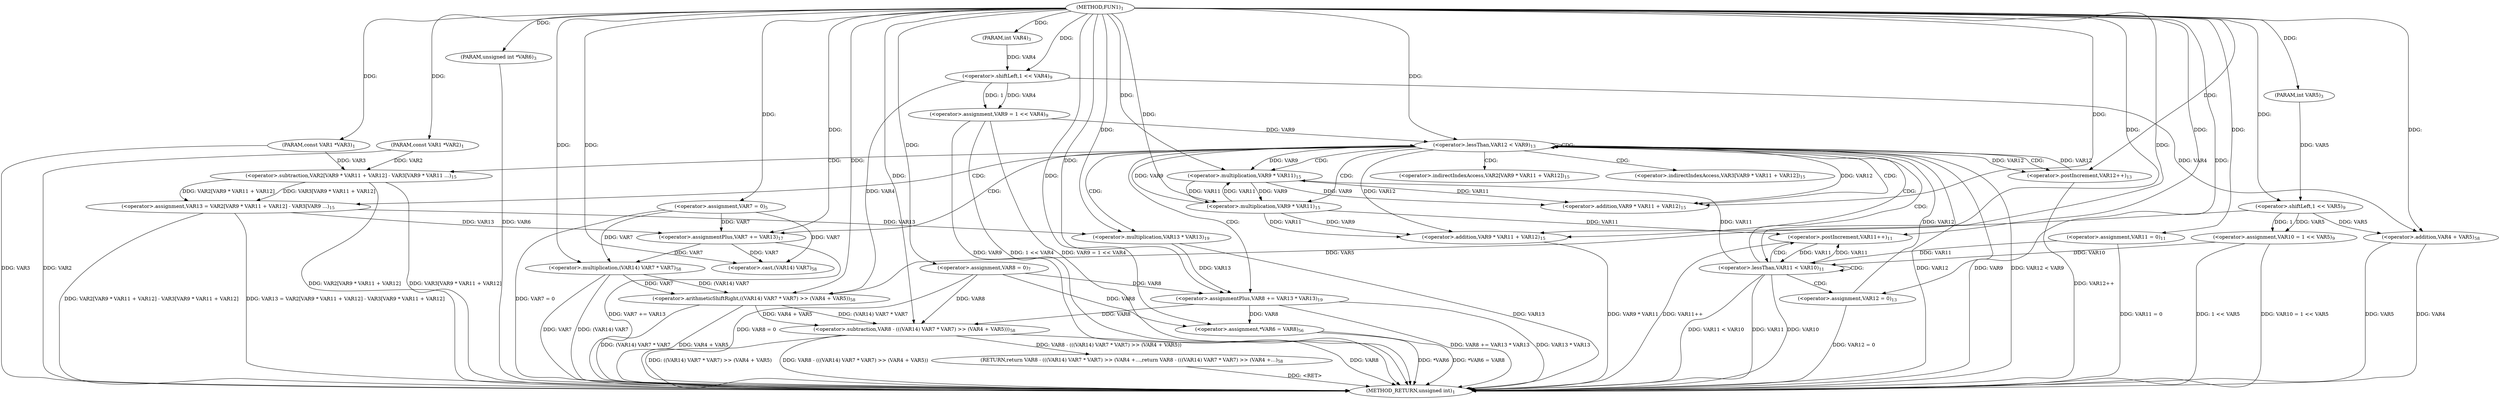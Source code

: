 digraph "FUN1" {  
"8" [label = <(METHOD,FUN1)<SUB>1</SUB>> ]
"101" [label = <(METHOD_RETURN,unsigned int)<SUB>1</SUB>> ]
"9" [label = <(PARAM,const VAR1 *VAR2)<SUB>1</SUB>> ]
"10" [label = <(PARAM,const VAR1 *VAR3)<SUB>1</SUB>> ]
"11" [label = <(PARAM,int VAR4)<SUB>3</SUB>> ]
"12" [label = <(PARAM,int VAR5)<SUB>3</SUB>> ]
"13" [label = <(PARAM,unsigned int *VAR6)<SUB>3</SUB>> ]
"16" [label = <(&lt;operator&gt;.assignment,VAR7 = 0)<SUB>5</SUB>> ]
"20" [label = <(&lt;operator&gt;.assignment,VAR8 = 0)<SUB>7</SUB>> ]
"25" [label = <(&lt;operator&gt;.assignment,VAR9 = 1 &lt;&lt; VAR4)<SUB>9</SUB>> ]
"30" [label = <(&lt;operator&gt;.assignment,VAR10 = 1 &lt;&lt; VAR5)<SUB>9</SUB>> ]
"85" [label = <(&lt;operator&gt;.assignment,*VAR6 = VAR8)<SUB>56</SUB>> ]
"89" [label = <(RETURN,return VAR8 - (((VAR14) VAR7 * VAR7) &gt;&gt; (VAR4 +...,return VAR8 - (((VAR14) VAR7 * VAR7) &gt;&gt; (VAR4 +...)<SUB>58</SUB>> ]
"41" [label = <(&lt;operator&gt;.lessThan,VAR11 &lt; VAR10)<SUB>11</SUB>> ]
"44" [label = <(&lt;operator&gt;.postIncrement,VAR11++)<SUB>11</SUB>> ]
"90" [label = <(&lt;operator&gt;.subtraction,VAR8 - (((VAR14) VAR7 * VAR7) &gt;&gt; (VAR4 + VAR5)))<SUB>58</SUB>> ]
"27" [label = <(&lt;operator&gt;.shiftLeft,1 &lt;&lt; VAR4)<SUB>9</SUB>> ]
"32" [label = <(&lt;operator&gt;.shiftLeft,1 &lt;&lt; VAR5)<SUB>9</SUB>> ]
"38" [label = <(&lt;operator&gt;.assignment,VAR11 = 0)<SUB>11</SUB>> ]
"53" [label = <(&lt;operator&gt;.lessThan,VAR12 &lt; VAR9)<SUB>13</SUB>> ]
"56" [label = <(&lt;operator&gt;.postIncrement,VAR12++)<SUB>13</SUB>> ]
"92" [label = <(&lt;operator&gt;.arithmeticShiftRight,((VAR14) VAR7 * VAR7) &gt;&gt; (VAR4 + VAR5))<SUB>58</SUB>> ]
"50" [label = <(&lt;operator&gt;.assignment,VAR12 = 0)<SUB>13</SUB>> ]
"60" [label = <(&lt;operator&gt;.assignment,VAR13 = VAR2[VAR9 * VAR11 + VAR12] - VAR3[VAR9 ...)<SUB>15</SUB>> ]
"77" [label = <(&lt;operator&gt;.assignmentPlus,VAR7 += VAR13)<SUB>17</SUB>> ]
"80" [label = <(&lt;operator&gt;.assignmentPlus,VAR8 += VAR13 * VAR13)<SUB>19</SUB>> ]
"93" [label = <(&lt;operator&gt;.multiplication,(VAR14) VAR7 * VAR7)<SUB>58</SUB>> ]
"98" [label = <(&lt;operator&gt;.addition,VAR4 + VAR5)<SUB>58</SUB>> ]
"94" [label = <(&lt;operator&gt;.cast,(VAR14) VAR7)<SUB>58</SUB>> ]
"62" [label = <(&lt;operator&gt;.subtraction,VAR2[VAR9 * VAR11 + VAR12] - VAR3[VAR9 * VAR11 ...)<SUB>15</SUB>> ]
"82" [label = <(&lt;operator&gt;.multiplication,VAR13 * VAR13)<SUB>19</SUB>> ]
"65" [label = <(&lt;operator&gt;.addition,VAR9 * VAR11 + VAR12)<SUB>15</SUB>> ]
"72" [label = <(&lt;operator&gt;.addition,VAR9 * VAR11 + VAR12)<SUB>15</SUB>> ]
"66" [label = <(&lt;operator&gt;.multiplication,VAR9 * VAR11)<SUB>15</SUB>> ]
"73" [label = <(&lt;operator&gt;.multiplication,VAR9 * VAR11)<SUB>15</SUB>> ]
"63" [label = <(&lt;operator&gt;.indirectIndexAccess,VAR2[VAR9 * VAR11 + VAR12])<SUB>15</SUB>> ]
"70" [label = <(&lt;operator&gt;.indirectIndexAccess,VAR3[VAR9 * VAR11 + VAR12])<SUB>15</SUB>> ]
  "89" -> "101"  [ label = "DDG: &lt;RET&gt;"] 
  "9" -> "101"  [ label = "DDG: VAR2"] 
  "10" -> "101"  [ label = "DDG: VAR3"] 
  "13" -> "101"  [ label = "DDG: VAR6"] 
  "16" -> "101"  [ label = "DDG: VAR7 = 0"] 
  "20" -> "101"  [ label = "DDG: VAR8 = 0"] 
  "25" -> "101"  [ label = "DDG: VAR9"] 
  "25" -> "101"  [ label = "DDG: 1 &lt;&lt; VAR4"] 
  "25" -> "101"  [ label = "DDG: VAR9 = 1 &lt;&lt; VAR4"] 
  "30" -> "101"  [ label = "DDG: 1 &lt;&lt; VAR5"] 
  "30" -> "101"  [ label = "DDG: VAR10 = 1 &lt;&lt; VAR5"] 
  "38" -> "101"  [ label = "DDG: VAR11 = 0"] 
  "41" -> "101"  [ label = "DDG: VAR11"] 
  "41" -> "101"  [ label = "DDG: VAR10"] 
  "41" -> "101"  [ label = "DDG: VAR11 &lt; VAR10"] 
  "85" -> "101"  [ label = "DDG: *VAR6"] 
  "85" -> "101"  [ label = "DDG: *VAR6 = VAR8"] 
  "90" -> "101"  [ label = "DDG: VAR8"] 
  "93" -> "101"  [ label = "DDG: (VAR14) VAR7"] 
  "93" -> "101"  [ label = "DDG: VAR7"] 
  "92" -> "101"  [ label = "DDG: (VAR14) VAR7 * VAR7"] 
  "98" -> "101"  [ label = "DDG: VAR4"] 
  "98" -> "101"  [ label = "DDG: VAR5"] 
  "92" -> "101"  [ label = "DDG: VAR4 + VAR5"] 
  "90" -> "101"  [ label = "DDG: ((VAR14) VAR7 * VAR7) &gt;&gt; (VAR4 + VAR5)"] 
  "90" -> "101"  [ label = "DDG: VAR8 - (((VAR14) VAR7 * VAR7) &gt;&gt; (VAR4 + VAR5))"] 
  "50" -> "101"  [ label = "DDG: VAR12 = 0"] 
  "53" -> "101"  [ label = "DDG: VAR12"] 
  "53" -> "101"  [ label = "DDG: VAR9"] 
  "53" -> "101"  [ label = "DDG: VAR12 &lt; VAR9"] 
  "44" -> "101"  [ label = "DDG: VAR11++"] 
  "62" -> "101"  [ label = "DDG: VAR2[VAR9 * VAR11 + VAR12]"] 
  "72" -> "101"  [ label = "DDG: VAR9 * VAR11"] 
  "62" -> "101"  [ label = "DDG: VAR3[VAR9 * VAR11 + VAR12]"] 
  "60" -> "101"  [ label = "DDG: VAR2[VAR9 * VAR11 + VAR12] - VAR3[VAR9 * VAR11 + VAR12]"] 
  "60" -> "101"  [ label = "DDG: VAR13 = VAR2[VAR9 * VAR11 + VAR12] - VAR3[VAR9 * VAR11 + VAR12]"] 
  "77" -> "101"  [ label = "DDG: VAR7 += VAR13"] 
  "82" -> "101"  [ label = "DDG: VAR13"] 
  "80" -> "101"  [ label = "DDG: VAR13 * VAR13"] 
  "80" -> "101"  [ label = "DDG: VAR8 += VAR13 * VAR13"] 
  "56" -> "101"  [ label = "DDG: VAR12++"] 
  "8" -> "9"  [ label = "DDG: "] 
  "8" -> "10"  [ label = "DDG: "] 
  "8" -> "11"  [ label = "DDG: "] 
  "8" -> "12"  [ label = "DDG: "] 
  "8" -> "13"  [ label = "DDG: "] 
  "8" -> "16"  [ label = "DDG: "] 
  "8" -> "20"  [ label = "DDG: "] 
  "27" -> "25"  [ label = "DDG: 1"] 
  "27" -> "25"  [ label = "DDG: VAR4"] 
  "32" -> "30"  [ label = "DDG: 1"] 
  "32" -> "30"  [ label = "DDG: VAR5"] 
  "20" -> "85"  [ label = "DDG: VAR8"] 
  "80" -> "85"  [ label = "DDG: VAR8"] 
  "8" -> "85"  [ label = "DDG: "] 
  "90" -> "89"  [ label = "DDG: VAR8 - (((VAR14) VAR7 * VAR7) &gt;&gt; (VAR4 + VAR5))"] 
  "8" -> "27"  [ label = "DDG: "] 
  "11" -> "27"  [ label = "DDG: VAR4"] 
  "8" -> "32"  [ label = "DDG: "] 
  "12" -> "32"  [ label = "DDG: VAR5"] 
  "8" -> "38"  [ label = "DDG: "] 
  "38" -> "41"  [ label = "DDG: VAR11"] 
  "44" -> "41"  [ label = "DDG: VAR11"] 
  "8" -> "41"  [ label = "DDG: "] 
  "30" -> "41"  [ label = "DDG: VAR10"] 
  "41" -> "44"  [ label = "DDG: VAR11"] 
  "73" -> "44"  [ label = "DDG: VAR11"] 
  "8" -> "44"  [ label = "DDG: "] 
  "8" -> "90"  [ label = "DDG: "] 
  "20" -> "90"  [ label = "DDG: VAR8"] 
  "80" -> "90"  [ label = "DDG: VAR8"] 
  "92" -> "90"  [ label = "DDG: (VAR14) VAR7 * VAR7"] 
  "92" -> "90"  [ label = "DDG: VAR4 + VAR5"] 
  "93" -> "92"  [ label = "DDG: (VAR14) VAR7"] 
  "93" -> "92"  [ label = "DDG: VAR7"] 
  "27" -> "92"  [ label = "DDG: VAR4"] 
  "8" -> "92"  [ label = "DDG: "] 
  "32" -> "92"  [ label = "DDG: VAR5"] 
  "8" -> "50"  [ label = "DDG: "] 
  "50" -> "53"  [ label = "DDG: VAR12"] 
  "56" -> "53"  [ label = "DDG: VAR12"] 
  "8" -> "53"  [ label = "DDG: "] 
  "25" -> "53"  [ label = "DDG: VAR9"] 
  "73" -> "53"  [ label = "DDG: VAR9"] 
  "8" -> "56"  [ label = "DDG: "] 
  "53" -> "56"  [ label = "DDG: VAR12"] 
  "62" -> "60"  [ label = "DDG: VAR2[VAR9 * VAR11 + VAR12]"] 
  "62" -> "60"  [ label = "DDG: VAR3[VAR9 * VAR11 + VAR12]"] 
  "60" -> "77"  [ label = "DDG: VAR13"] 
  "8" -> "77"  [ label = "DDG: "] 
  "82" -> "80"  [ label = "DDG: VAR13"] 
  "16" -> "93"  [ label = "DDG: VAR7"] 
  "77" -> "93"  [ label = "DDG: VAR7"] 
  "8" -> "93"  [ label = "DDG: "] 
  "27" -> "98"  [ label = "DDG: VAR4"] 
  "8" -> "98"  [ label = "DDG: "] 
  "32" -> "98"  [ label = "DDG: VAR5"] 
  "16" -> "77"  [ label = "DDG: VAR7"] 
  "20" -> "80"  [ label = "DDG: VAR8"] 
  "8" -> "80"  [ label = "DDG: "] 
  "16" -> "94"  [ label = "DDG: VAR7"] 
  "77" -> "94"  [ label = "DDG: VAR7"] 
  "8" -> "94"  [ label = "DDG: "] 
  "9" -> "62"  [ label = "DDG: VAR2"] 
  "10" -> "62"  [ label = "DDG: VAR3"] 
  "8" -> "82"  [ label = "DDG: "] 
  "60" -> "82"  [ label = "DDG: VAR13"] 
  "66" -> "65"  [ label = "DDG: VAR9"] 
  "66" -> "65"  [ label = "DDG: VAR11"] 
  "53" -> "65"  [ label = "DDG: VAR12"] 
  "8" -> "65"  [ label = "DDG: "] 
  "73" -> "72"  [ label = "DDG: VAR9"] 
  "73" -> "72"  [ label = "DDG: VAR11"] 
  "8" -> "72"  [ label = "DDG: "] 
  "53" -> "72"  [ label = "DDG: VAR12"] 
  "53" -> "66"  [ label = "DDG: VAR9"] 
  "8" -> "66"  [ label = "DDG: "] 
  "41" -> "66"  [ label = "DDG: VAR11"] 
  "73" -> "66"  [ label = "DDG: VAR11"] 
  "66" -> "73"  [ label = "DDG: VAR9"] 
  "8" -> "73"  [ label = "DDG: "] 
  "66" -> "73"  [ label = "DDG: VAR11"] 
  "41" -> "53"  [ label = "CDG: "] 
  "41" -> "41"  [ label = "CDG: "] 
  "41" -> "50"  [ label = "CDG: "] 
  "41" -> "44"  [ label = "CDG: "] 
  "53" -> "80"  [ label = "CDG: "] 
  "53" -> "60"  [ label = "CDG: "] 
  "53" -> "73"  [ label = "CDG: "] 
  "53" -> "77"  [ label = "CDG: "] 
  "53" -> "66"  [ label = "CDG: "] 
  "53" -> "53"  [ label = "CDG: "] 
  "53" -> "72"  [ label = "CDG: "] 
  "53" -> "56"  [ label = "CDG: "] 
  "53" -> "70"  [ label = "CDG: "] 
  "53" -> "63"  [ label = "CDG: "] 
  "53" -> "65"  [ label = "CDG: "] 
  "53" -> "82"  [ label = "CDG: "] 
  "53" -> "62"  [ label = "CDG: "] 
}
